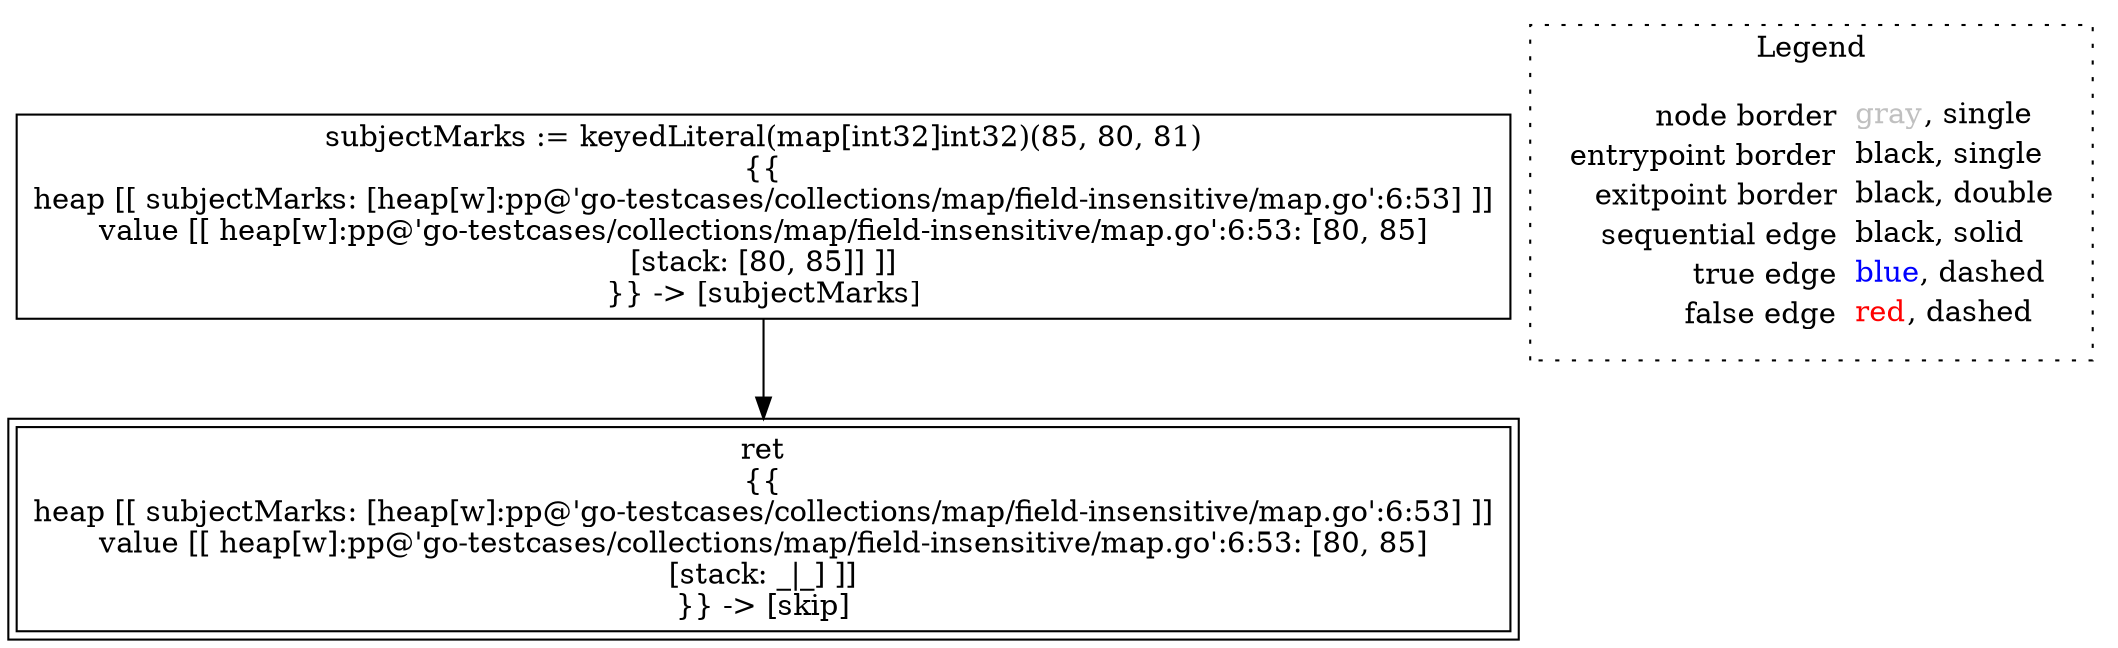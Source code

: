 digraph {
	"node0" [shape="rect",color="black",label=<subjectMarks := keyedLiteral(map[int32]int32)(85, 80, 81)<BR/>{{<BR/>heap [[ subjectMarks: [heap[w]:pp@'go-testcases/collections/map/field-insensitive/map.go':6:53] ]]<BR/>value [[ heap[w]:pp@'go-testcases/collections/map/field-insensitive/map.go':6:53: [80, 85]<BR/>[stack: [80, 85]] ]]<BR/>}} -&gt; [subjectMarks]>];
	"node1" [shape="rect",color="black",peripheries="2",label=<ret<BR/>{{<BR/>heap [[ subjectMarks: [heap[w]:pp@'go-testcases/collections/map/field-insensitive/map.go':6:53] ]]<BR/>value [[ heap[w]:pp@'go-testcases/collections/map/field-insensitive/map.go':6:53: [80, 85]<BR/>[stack: _|_] ]]<BR/>}} -&gt; [skip]>];
	"node0" -> "node1" [color="black"];
subgraph cluster_legend {
	label="Legend";
	style=dotted;
	node [shape=plaintext];
	"legend" [label=<<table border="0" cellpadding="2" cellspacing="0" cellborder="0"><tr><td align="right">node border&nbsp;</td><td align="left"><font color="gray">gray</font>, single</td></tr><tr><td align="right">entrypoint border&nbsp;</td><td align="left"><font color="black">black</font>, single</td></tr><tr><td align="right">exitpoint border&nbsp;</td><td align="left"><font color="black">black</font>, double</td></tr><tr><td align="right">sequential edge&nbsp;</td><td align="left"><font color="black">black</font>, solid</td></tr><tr><td align="right">true edge&nbsp;</td><td align="left"><font color="blue">blue</font>, dashed</td></tr><tr><td align="right">false edge&nbsp;</td><td align="left"><font color="red">red</font>, dashed</td></tr></table>>];
}

}
